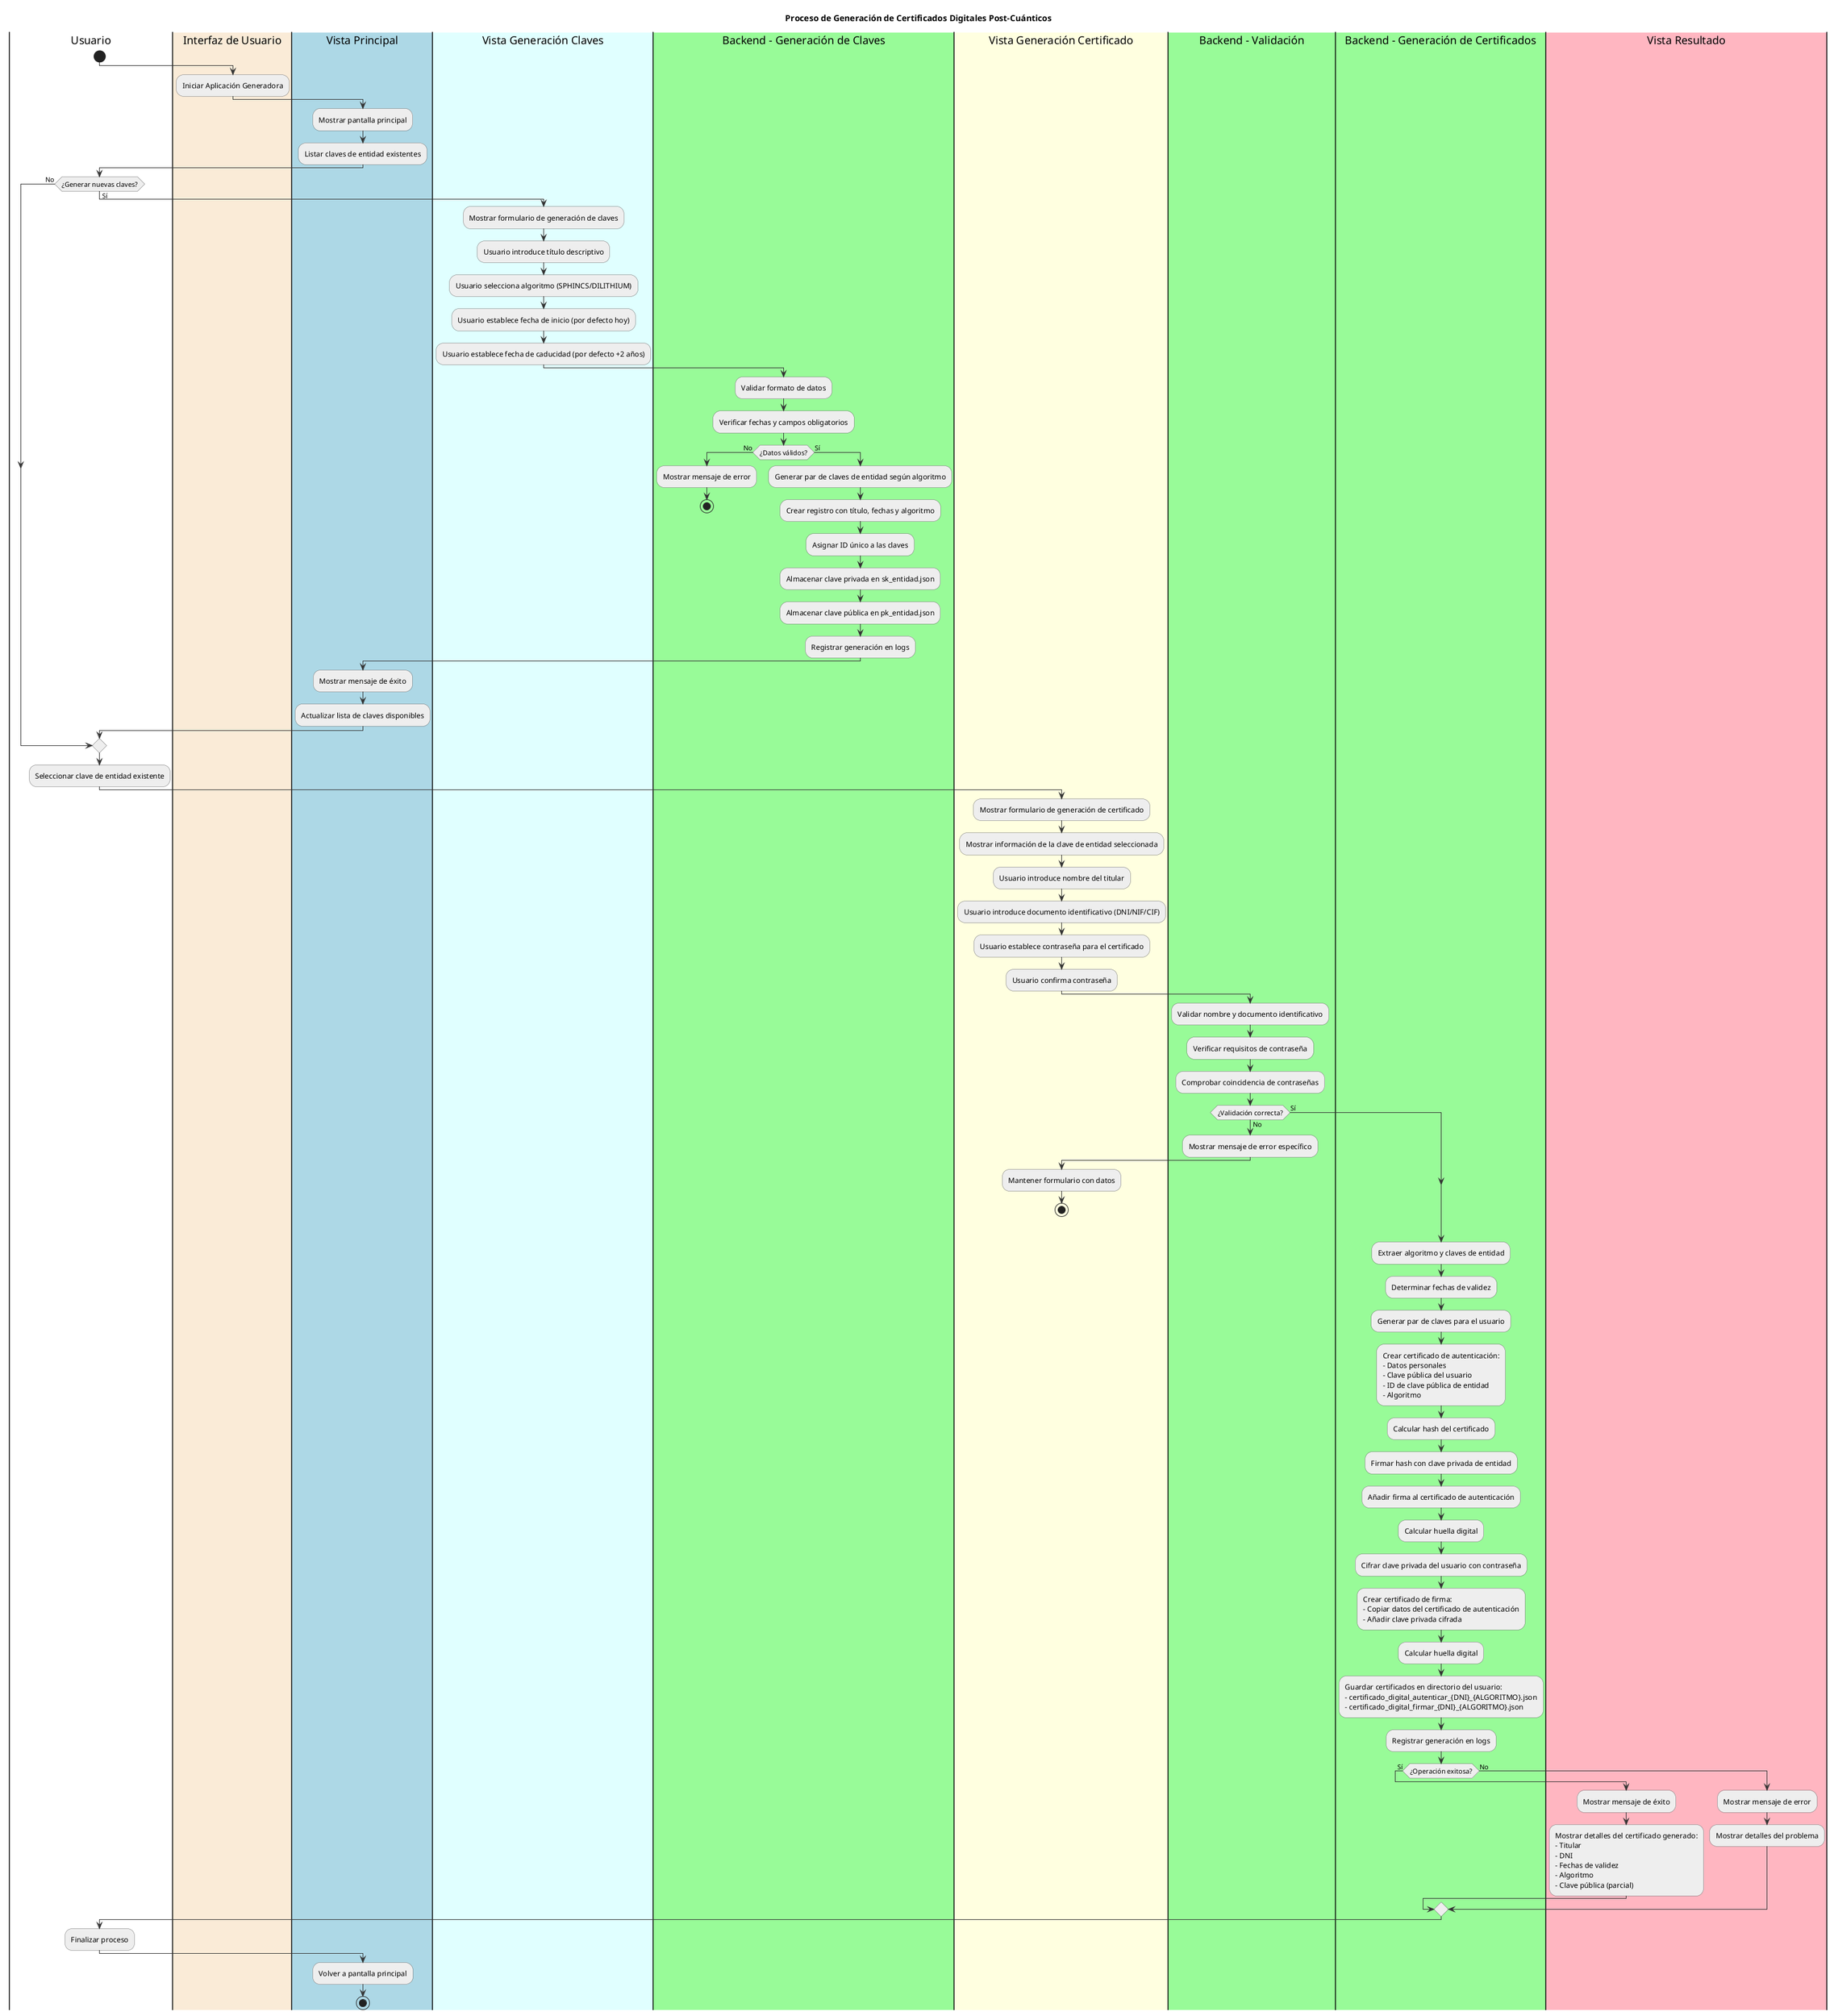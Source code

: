 @startuml Proceso de Generación de Certificados

' Configuración visual
skinparam backgroundColor white
skinparam handwritten false
skinparam DefaultFontName Arial
skinparam ArrowColor #333333
skinparam ActivityBorderColor #666666
skinparam ActivityBackgroundColor #EEEEEE

title Proceso de Generación de Certificados Digitales Post-Cuánticos

|Usuario|
start

|#AntiqueWhite|Interfaz de Usuario|
:Iniciar Aplicación Generadora;

|#LightBlue|Vista Principal|
:Mostrar pantalla principal;
:Listar claves de entidad existentes;

|Usuario|
if (¿Generar nuevas claves?) then (Sí)
  |#LightCyan|Vista Generación Claves|
  :Mostrar formulario de generación de claves;
  :Usuario introduce título descriptivo;
  :Usuario selecciona algoritmo (SPHINCS/DILITHIUM);
  :Usuario establece fecha de inicio (por defecto hoy);
  :Usuario establece fecha de caducidad (por defecto +2 años);
  
  |#PaleGreen|Backend - Generación de Claves|
  :Validar formato de datos;
  :Verificar fechas y campos obligatorios;
  
  if (¿Datos válidos?) then (No)
    :Mostrar mensaje de error;
    stop
  else (Sí)
    :Generar par de claves de entidad según algoritmo;
    :Crear registro con título, fechas y algoritmo;
    :Asignar ID único a las claves;
    :Almacenar clave privada en sk_entidad.json;
    :Almacenar clave pública en pk_entidad.json;
    :Registrar generación en logs;
  endif
  
  |#LightBlue|Vista Principal|
  :Mostrar mensaje de éxito;
  :Actualizar lista de claves disponibles;
else (No)
endif

|Usuario|
:Seleccionar clave de entidad existente;

|#LightYellow|Vista Generación Certificado|
:Mostrar formulario de generación de certificado;
:Mostrar información de la clave de entidad seleccionada;
:Usuario introduce nombre del titular;
:Usuario introduce documento identificativo (DNI/NIF/CIF);
:Usuario establece contraseña para el certificado;
:Usuario confirma contraseña;

|#PaleGreen|Backend - Validación|
:Validar nombre y documento identificativo;
:Verificar requisitos de contraseña;
:Comprobar coincidencia de contraseñas;

if (¿Validación correcta?) then (No)
  :Mostrar mensaje de error específico;
  |#LightYellow|Vista Generación Certificado|
  :Mantener formulario con datos;
  stop
else (Sí)
endif

|#PaleGreen|Backend - Generación de Certificados|
:Extraer algoritmo y claves de entidad;
:Determinar fechas de validez;
:Generar par de claves para el usuario;
:Crear certificado de autenticación:
- Datos personales
- Clave pública del usuario
- ID de clave pública de entidad
- Algoritmo;
:Calcular hash del certificado;
:Firmar hash con clave privada de entidad;
:Añadir firma al certificado de autenticación;
:Calcular huella digital;

:Cifrar clave privada del usuario con contraseña;
:Crear certificado de firma:
- Copiar datos del certificado de autenticación
- Añadir clave privada cifrada;
:Calcular huella digital;

:Guardar certificados en directorio del usuario:
- certificado_digital_autenticar_{DNI}_{ALGORITMO}.json
- certificado_digital_firmar_{DNI}_{ALGORITMO}.json;
:Registrar generación en logs;

if (¿Operación exitosa?) then (Sí)
  |#LightPink|Vista Resultado|
  :Mostrar mensaje de éxito;
  :Mostrar detalles del certificado generado:
  - Titular
  - DNI
  - Fechas de validez
  - Algoritmo
  - Clave pública (parcial);
else (No)
  |#LightPink|Vista Resultado|
  :Mostrar mensaje de error;
  :Mostrar detalles del problema;
endif

|Usuario|
:Finalizar proceso;

|#LightBlue|Vista Principal|
:Volver a pantalla principal;

stop

@enduml